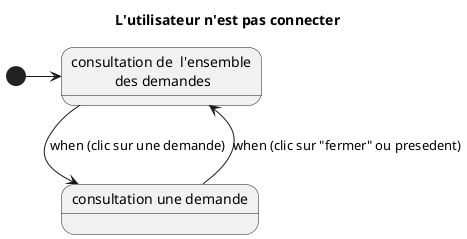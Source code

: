 @startuml
title L'utilisateur n'est pas connecter

  state S3 as "consultation de  l'ensemble\n des demandes"
  state S4 as "consultation une demande"
  [*] -> S3
  S3 --> S4 : when (clic sur une demande)
  S4 --> S3 : when (clic sur "fermer" ou presedent)
@enduml
